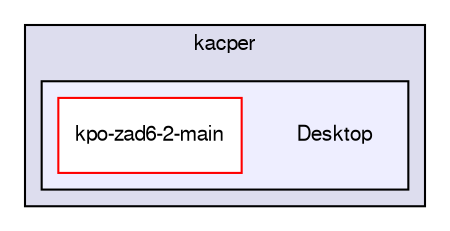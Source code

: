 digraph "/home/kacper/Desktop" {
  compound=true
  node [ fontsize="10", fontname="FreeSans"];
  edge [ labelfontsize="10", labelfontname="FreeSans"];
  subgraph clusterdir_16743127fce78036b5d234ef5015f645 {
    graph [ bgcolor="#ddddee", pencolor="black", label="kacper" fontname="FreeSans", fontsize="10", URL="dir_16743127fce78036b5d234ef5015f645.html"]
  subgraph clusterdir_49a7c49b4431654095b2ac0943d558f1 {
    graph [ bgcolor="#eeeeff", pencolor="black", label="" URL="dir_49a7c49b4431654095b2ac0943d558f1.html"];
    dir_49a7c49b4431654095b2ac0943d558f1 [shape=plaintext label="Desktop"];
  dir_796f0d55694bd57af0b260f5884b0691 [shape=box label="kpo-zad6-2-main" fillcolor="white" style="filled" color="red" URL="dir_796f0d55694bd57af0b260f5884b0691.html"];
  }
  }
}
